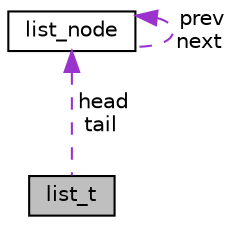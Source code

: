 digraph "list_t"
{
  edge [fontname="Helvetica",fontsize="10",labelfontname="Helvetica",labelfontsize="10"];
  node [fontname="Helvetica",fontsize="10",shape=record];
  Node1 [label="list_t",height=0.2,width=0.4,color="black", fillcolor="grey75", style="filled", fontcolor="black"];
  Node2 -> Node1 [dir="back",color="darkorchid3",fontsize="10",style="dashed",label=" head\ntail" ];
  Node2 [label="list_node",height=0.2,width=0.4,color="black", fillcolor="white", style="filled",URL="$structlist__node.html"];
  Node2 -> Node2 [dir="back",color="darkorchid3",fontsize="10",style="dashed",label=" prev\nnext" ];
}
